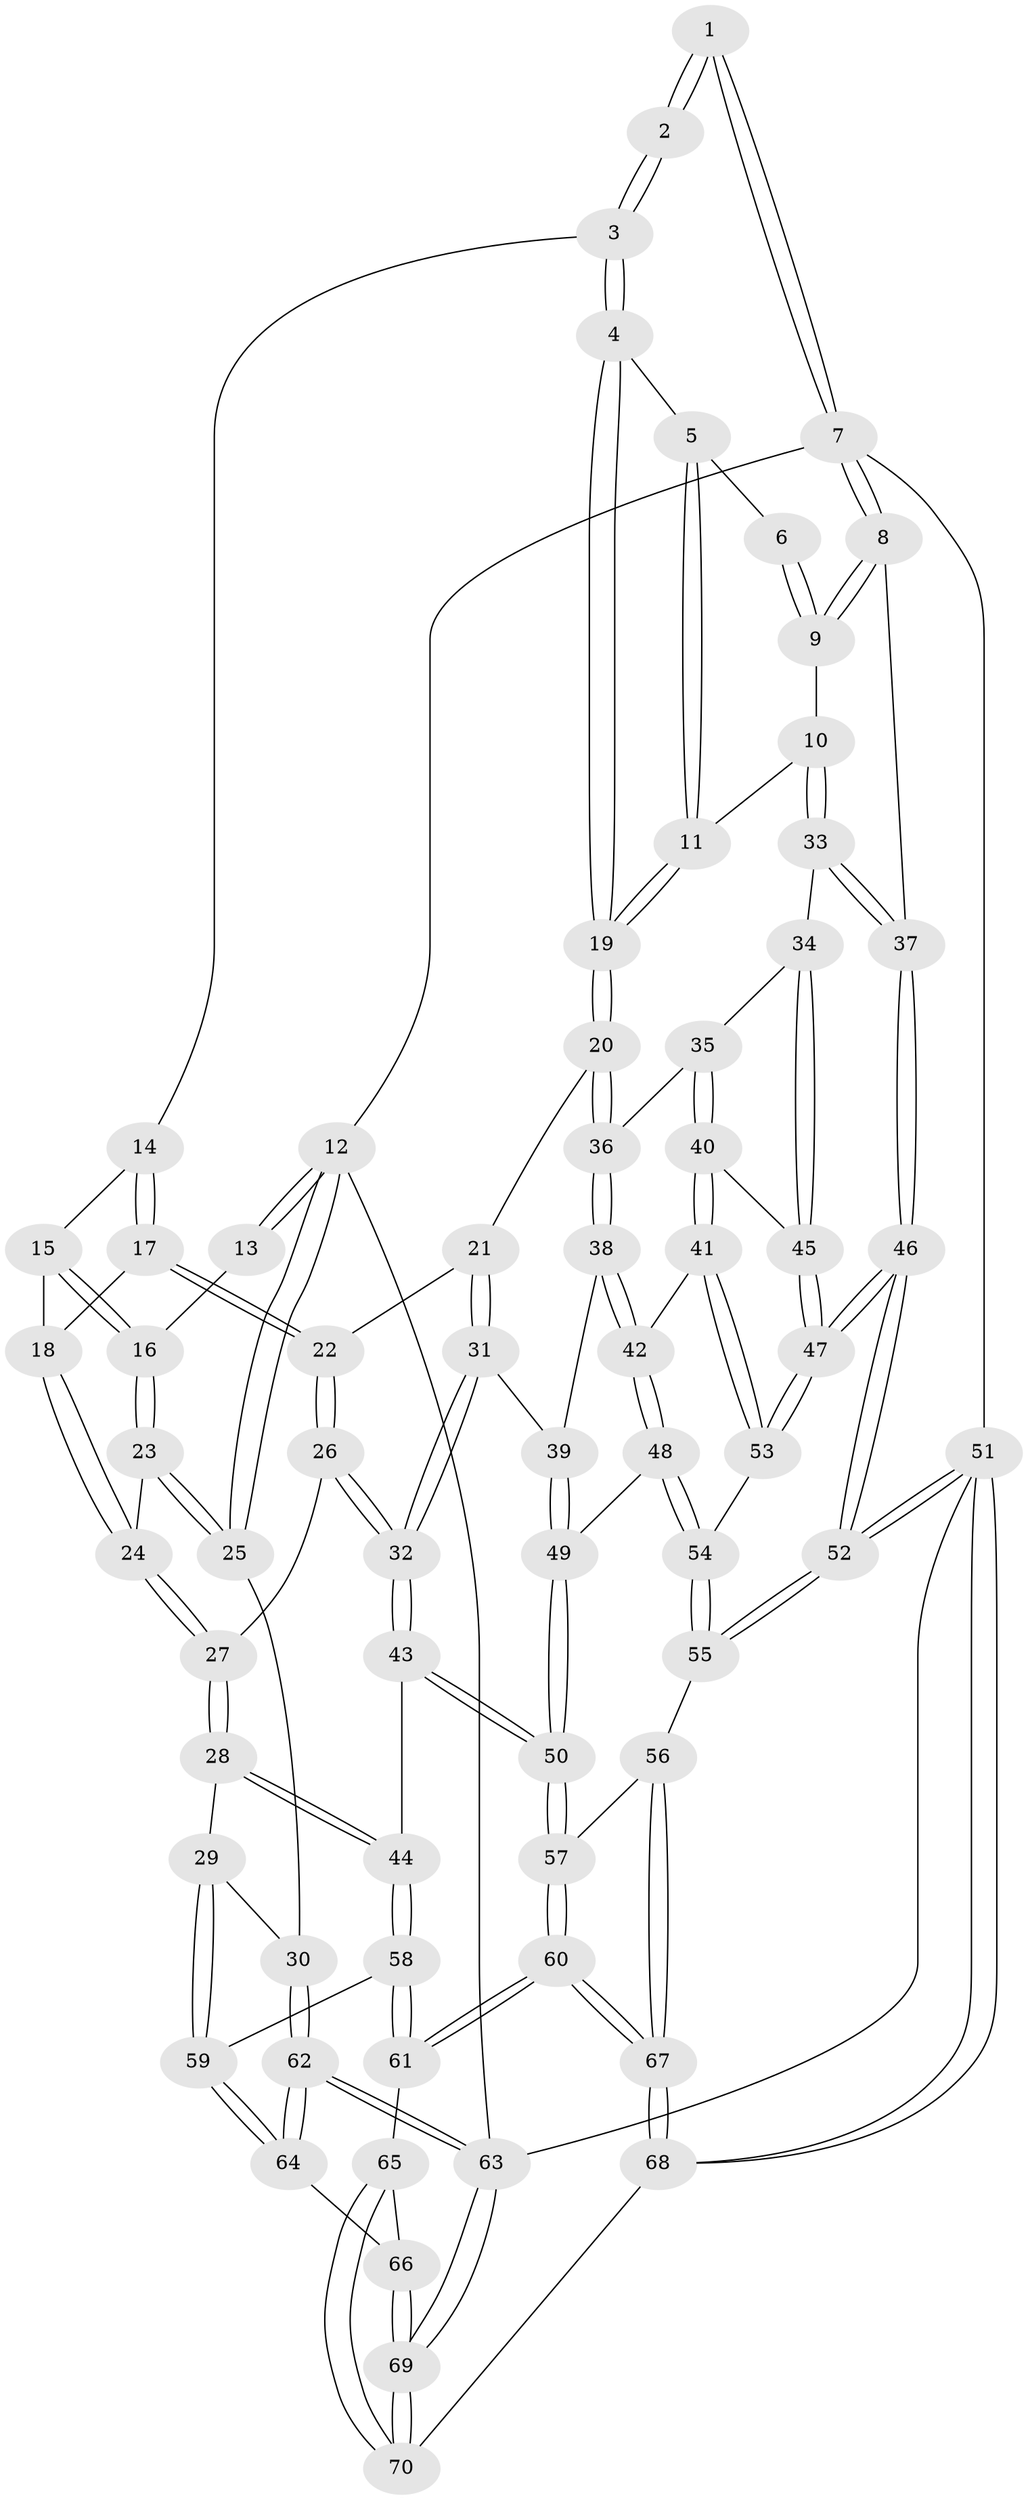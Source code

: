 // Generated by graph-tools (version 1.1) at 2025/11/02/27/25 16:11:56]
// undirected, 70 vertices, 172 edges
graph export_dot {
graph [start="1"]
  node [color=gray90,style=filled];
  1 [pos="+0.9775545368204436+0"];
  2 [pos="+0.4793093007936272+0"];
  3 [pos="+0.47882492503245316+0"];
  4 [pos="+0.7053978915313055+0.14435738454794886"];
  5 [pos="+0.8580026615383319+0"];
  6 [pos="+0.9669436469177887+0"];
  7 [pos="+1+0"];
  8 [pos="+1+0.08928864342454934"];
  9 [pos="+0.943376723947975+0.12664904421201142"];
  10 [pos="+0.8617171178907678+0.2739216268214234"];
  11 [pos="+0.8523721370762924+0.2721619796623099"];
  12 [pos="+0+0"];
  13 [pos="+0+0"];
  14 [pos="+0.47767906082900385+0"];
  15 [pos="+0.39987518082600076+0"];
  16 [pos="+0.1406160177196611+0.10833190196323994"];
  17 [pos="+0.4700508272273912+0.23623534782987385"];
  18 [pos="+0.28730561539447375+0.14705617438019686"];
  19 [pos="+0.7477730907147122+0.27968792489326705"];
  20 [pos="+0.7256504680167672+0.2980837761349673"];
  21 [pos="+0.5737096094395294+0.28232945140420646"];
  22 [pos="+0.4703167125390818+0.23855735604449496"];
  23 [pos="+0.1338878031550212+0.20774350058945174"];
  24 [pos="+0.17866227057344083+0.23635664657673908"];
  25 [pos="+0+0.2673774774924065"];
  26 [pos="+0.33142821523478966+0.36134702285063164"];
  27 [pos="+0.2609568384492314+0.358531482948087"];
  28 [pos="+0.11868516717120463+0.5656526255101788"];
  29 [pos="+0.08532550897015467+0.5650796023471845"];
  30 [pos="+0+0.5129358421395885"];
  31 [pos="+0.49239162097932854+0.5026398826095348"];
  32 [pos="+0.4578560705766641+0.5105148225261694"];
  33 [pos="+0.9058851949001749+0.2962668749470392"];
  34 [pos="+0.8914033535395481+0.49011363834278815"];
  35 [pos="+0.7888056419710323+0.48410891466267225"];
  36 [pos="+0.7074618084397946+0.3939471198778231"];
  37 [pos="+1+0.3357523064519182"];
  38 [pos="+0.6563426326212047+0.4717918081852689"];
  39 [pos="+0.559321297838198+0.5071111608785815"];
  40 [pos="+0.7976257583581128+0.5706682013923288"];
  41 [pos="+0.764902403123606+0.6065776526511963"];
  42 [pos="+0.6940988394009909+0.5564300858785612"];
  43 [pos="+0.423515711161672+0.6099640414406393"];
  44 [pos="+0.1679395366238008+0.6179132456660913"];
  45 [pos="+0.9194923216409948+0.5513886396192459"];
  46 [pos="+1+0.7236925231796018"];
  47 [pos="+1+0.6805644586099655"];
  48 [pos="+0.6192441176724656+0.6543340894920079"];
  49 [pos="+0.6137600308089249+0.6539185401943588"];
  50 [pos="+0.4706912198536525+0.7362597599235506"];
  51 [pos="+1+1"];
  52 [pos="+1+1"];
  53 [pos="+0.7718276816661018+0.6867356368617706"];
  54 [pos="+0.7368057707632065+0.727904190527994"];
  55 [pos="+0.7234672603741344+0.8199951443175055"];
  56 [pos="+0.7037250814898758+0.8266960627633231"];
  57 [pos="+0.4700800263118984+0.7417674779079475"];
  58 [pos="+0.20460788839129612+0.7508249785014265"];
  59 [pos="+0.019903741245880666+0.8264794942864953"];
  60 [pos="+0.41076071257149926+0.838610290365101"];
  61 [pos="+0.24049601376662708+0.8097958473252395"];
  62 [pos="+0+0.9676559335098484"];
  63 [pos="+0+1"];
  64 [pos="+0+0.8511231175994166"];
  65 [pos="+0.19735679555244248+0.8804333846913822"];
  66 [pos="+0.11228518987415714+0.90095470175164"];
  67 [pos="+0.4880150560196664+1"];
  68 [pos="+0.48638246109142685+1"];
  69 [pos="+0+1"];
  70 [pos="+0.24904807819745473+1"];
  1 -- 2;
  1 -- 2;
  1 -- 7;
  1 -- 7;
  2 -- 3;
  2 -- 3;
  3 -- 4;
  3 -- 4;
  3 -- 14;
  4 -- 5;
  4 -- 19;
  4 -- 19;
  5 -- 6;
  5 -- 11;
  5 -- 11;
  6 -- 9;
  6 -- 9;
  7 -- 8;
  7 -- 8;
  7 -- 12;
  7 -- 51;
  8 -- 9;
  8 -- 9;
  8 -- 37;
  9 -- 10;
  10 -- 11;
  10 -- 33;
  10 -- 33;
  11 -- 19;
  11 -- 19;
  12 -- 13;
  12 -- 13;
  12 -- 25;
  12 -- 25;
  12 -- 63;
  13 -- 16;
  14 -- 15;
  14 -- 17;
  14 -- 17;
  15 -- 16;
  15 -- 16;
  15 -- 18;
  16 -- 23;
  16 -- 23;
  17 -- 18;
  17 -- 22;
  17 -- 22;
  18 -- 24;
  18 -- 24;
  19 -- 20;
  19 -- 20;
  20 -- 21;
  20 -- 36;
  20 -- 36;
  21 -- 22;
  21 -- 31;
  21 -- 31;
  22 -- 26;
  22 -- 26;
  23 -- 24;
  23 -- 25;
  23 -- 25;
  24 -- 27;
  24 -- 27;
  25 -- 30;
  26 -- 27;
  26 -- 32;
  26 -- 32;
  27 -- 28;
  27 -- 28;
  28 -- 29;
  28 -- 44;
  28 -- 44;
  29 -- 30;
  29 -- 59;
  29 -- 59;
  30 -- 62;
  30 -- 62;
  31 -- 32;
  31 -- 32;
  31 -- 39;
  32 -- 43;
  32 -- 43;
  33 -- 34;
  33 -- 37;
  33 -- 37;
  34 -- 35;
  34 -- 45;
  34 -- 45;
  35 -- 36;
  35 -- 40;
  35 -- 40;
  36 -- 38;
  36 -- 38;
  37 -- 46;
  37 -- 46;
  38 -- 39;
  38 -- 42;
  38 -- 42;
  39 -- 49;
  39 -- 49;
  40 -- 41;
  40 -- 41;
  40 -- 45;
  41 -- 42;
  41 -- 53;
  41 -- 53;
  42 -- 48;
  42 -- 48;
  43 -- 44;
  43 -- 50;
  43 -- 50;
  44 -- 58;
  44 -- 58;
  45 -- 47;
  45 -- 47;
  46 -- 47;
  46 -- 47;
  46 -- 52;
  46 -- 52;
  47 -- 53;
  47 -- 53;
  48 -- 49;
  48 -- 54;
  48 -- 54;
  49 -- 50;
  49 -- 50;
  50 -- 57;
  50 -- 57;
  51 -- 52;
  51 -- 52;
  51 -- 68;
  51 -- 68;
  51 -- 63;
  52 -- 55;
  52 -- 55;
  53 -- 54;
  54 -- 55;
  54 -- 55;
  55 -- 56;
  56 -- 57;
  56 -- 67;
  56 -- 67;
  57 -- 60;
  57 -- 60;
  58 -- 59;
  58 -- 61;
  58 -- 61;
  59 -- 64;
  59 -- 64;
  60 -- 61;
  60 -- 61;
  60 -- 67;
  60 -- 67;
  61 -- 65;
  62 -- 63;
  62 -- 63;
  62 -- 64;
  62 -- 64;
  63 -- 69;
  63 -- 69;
  64 -- 66;
  65 -- 66;
  65 -- 70;
  65 -- 70;
  66 -- 69;
  66 -- 69;
  67 -- 68;
  67 -- 68;
  68 -- 70;
  69 -- 70;
  69 -- 70;
}
